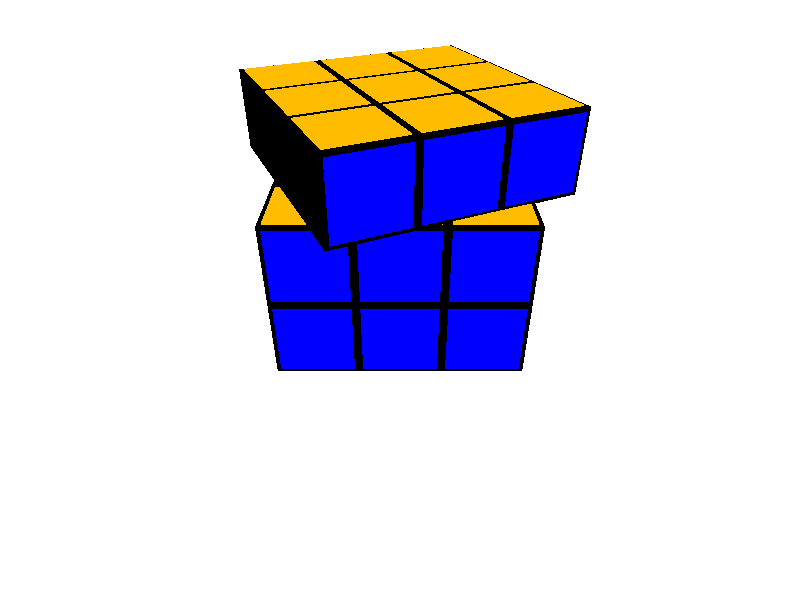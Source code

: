 #include "colors.inc"

background {
  color White
}

#declare CAM_LS = <0,5,-7>;

#declare STICKER_DEPTH = 0.0125;
#declare STICKER_MARGIN = 0.05;

#declare RX_BOX_MAIN_WIDTH = 1;

#declare RX_BOX_MAIN_START_X = -1.5;
#declare RX_BOX_MAIN_START_Y = 0;
#declare RX_BOX_MAIN_START_Z = -1.5;


camera {
  location CAM_LS
  look_at  <0, 0, 0>
}

light_source {
  CAM_LS
  color White
}

light_source {
  <-2,2,-3>
  color White
}

#declare RX_BOX_MAIN = box {
  <RX_BOX_MAIN_START_X,
   RX_BOX_MAIN_START_Y,
   RX_BOX_MAIN_START_Z>,
  <RX_BOX_MAIN_START_X+RX_BOX_MAIN_WIDTH,
   RX_BOX_MAIN_START_Y+RX_BOX_MAIN_WIDTH,
   RX_BOX_MAIN_START_Z+RX_BOX_MAIN_WIDTH>
  pigment { color Black }
  finish {
    	 phong .75
    	 phong_size 150
    	 }
}

#declare RX_BOX_FRONT = box {
  <RX_BOX_MAIN_START_X + STICKER_MARGIN,
   RX_BOX_MAIN_START_Y + STICKER_MARGIN,
   RX_BOX_MAIN_START_Z>,
  <RX_BOX_MAIN_START_X + RX_BOX_MAIN_WIDTH - STICKER_MARGIN,
   RX_BOX_MAIN_START_Y + RX_BOX_MAIN_WIDTH - STICKER_MARGIN,
   RX_BOX_MAIN_START_Z - STICKER_DEPTH>
  pigment { color Blue }
  finish {
    	 reflection {
            	    .15
    		    }
  }
}

#declare RX_BOX_TOP = box {
  <RX_BOX_MAIN_START_X + STICKER_MARGIN,
   RX_BOX_MAIN_START_Y + RX_BOX_MAIN_WIDTH,
   RX_BOX_MAIN_START_Z + STICKER_MARGIN>
  <RX_BOX_MAIN_START_X + RX_BOX_MAIN_WIDTH - STICKER_MARGIN,
   RX_BOX_MAIN_START_Y + RX_BOX_MAIN_WIDTH + STICKER_DEPTH,
   RX_BOX_MAIN_START_Z + RX_BOX_MAIN_WIDTH - STICKER_MARGIN>
  pigment { color Orange }
}
										 
                                                                          	  
#declare RX_BOX_RIGHT = box {
  <RX_BOX_MAIN_START_X + RX_BOX_MAIN_WIDTH,
   RX_BOX_MAIN_START_Y + STICKER_MARGIN,
   RX_BOX_MAIN_START_Z + STICKER_MARGIN>
  <RX_BOX_MAIN_START_X + RX_BOX_MAIN_WIDTH + STICKER_DEPTH,
   RX_BOX_MAIN_START_Y + RX_BOX_MAIN_WIDTH - STICKER_MARGIN,
   RX_BOX_MAIN_START_Z + RX_BOX_MAIN_WIDTH - STICKER_MARGIN>
  pigment { color White }
}

#declare RX_BOX = union {
    	 object { RX_BOX_MAIN }
    	 object { RX_BOX_TOP }
    	 object { RX_BOX_FRONT }
    	 object { RX_BOX_RIGHT }

}

#declare RX_ROW = union {
   object { RX_BOX }
   object { RX_BOX
   translate RX_BOX_MAIN_WIDTH*x
   }
  object { RX_BOX
  translate RX_BOX_MAIN_WIDTH*x*2
   }
}

#declare RX_FLOOR = union {
  object { RX_ROW }
  object { RX_ROW
  translate RX_BOX_MAIN_WIDTH*z
  }
  object { RX_ROW
  translate RX_BOX_MAIN_WIDTH*z*2
  }
}

#declare RX_CUBE = union {
  object { RX_FLOOR
  }
  object { RX_FLOOR
    translate RX_BOX_MAIN_WIDTH*y
  }
  object { RX_FLOOR
    translate RX_BOX_MAIN_WIDTH*y*2
    rotate y*-25
  }
}


object { RX_CUBE }